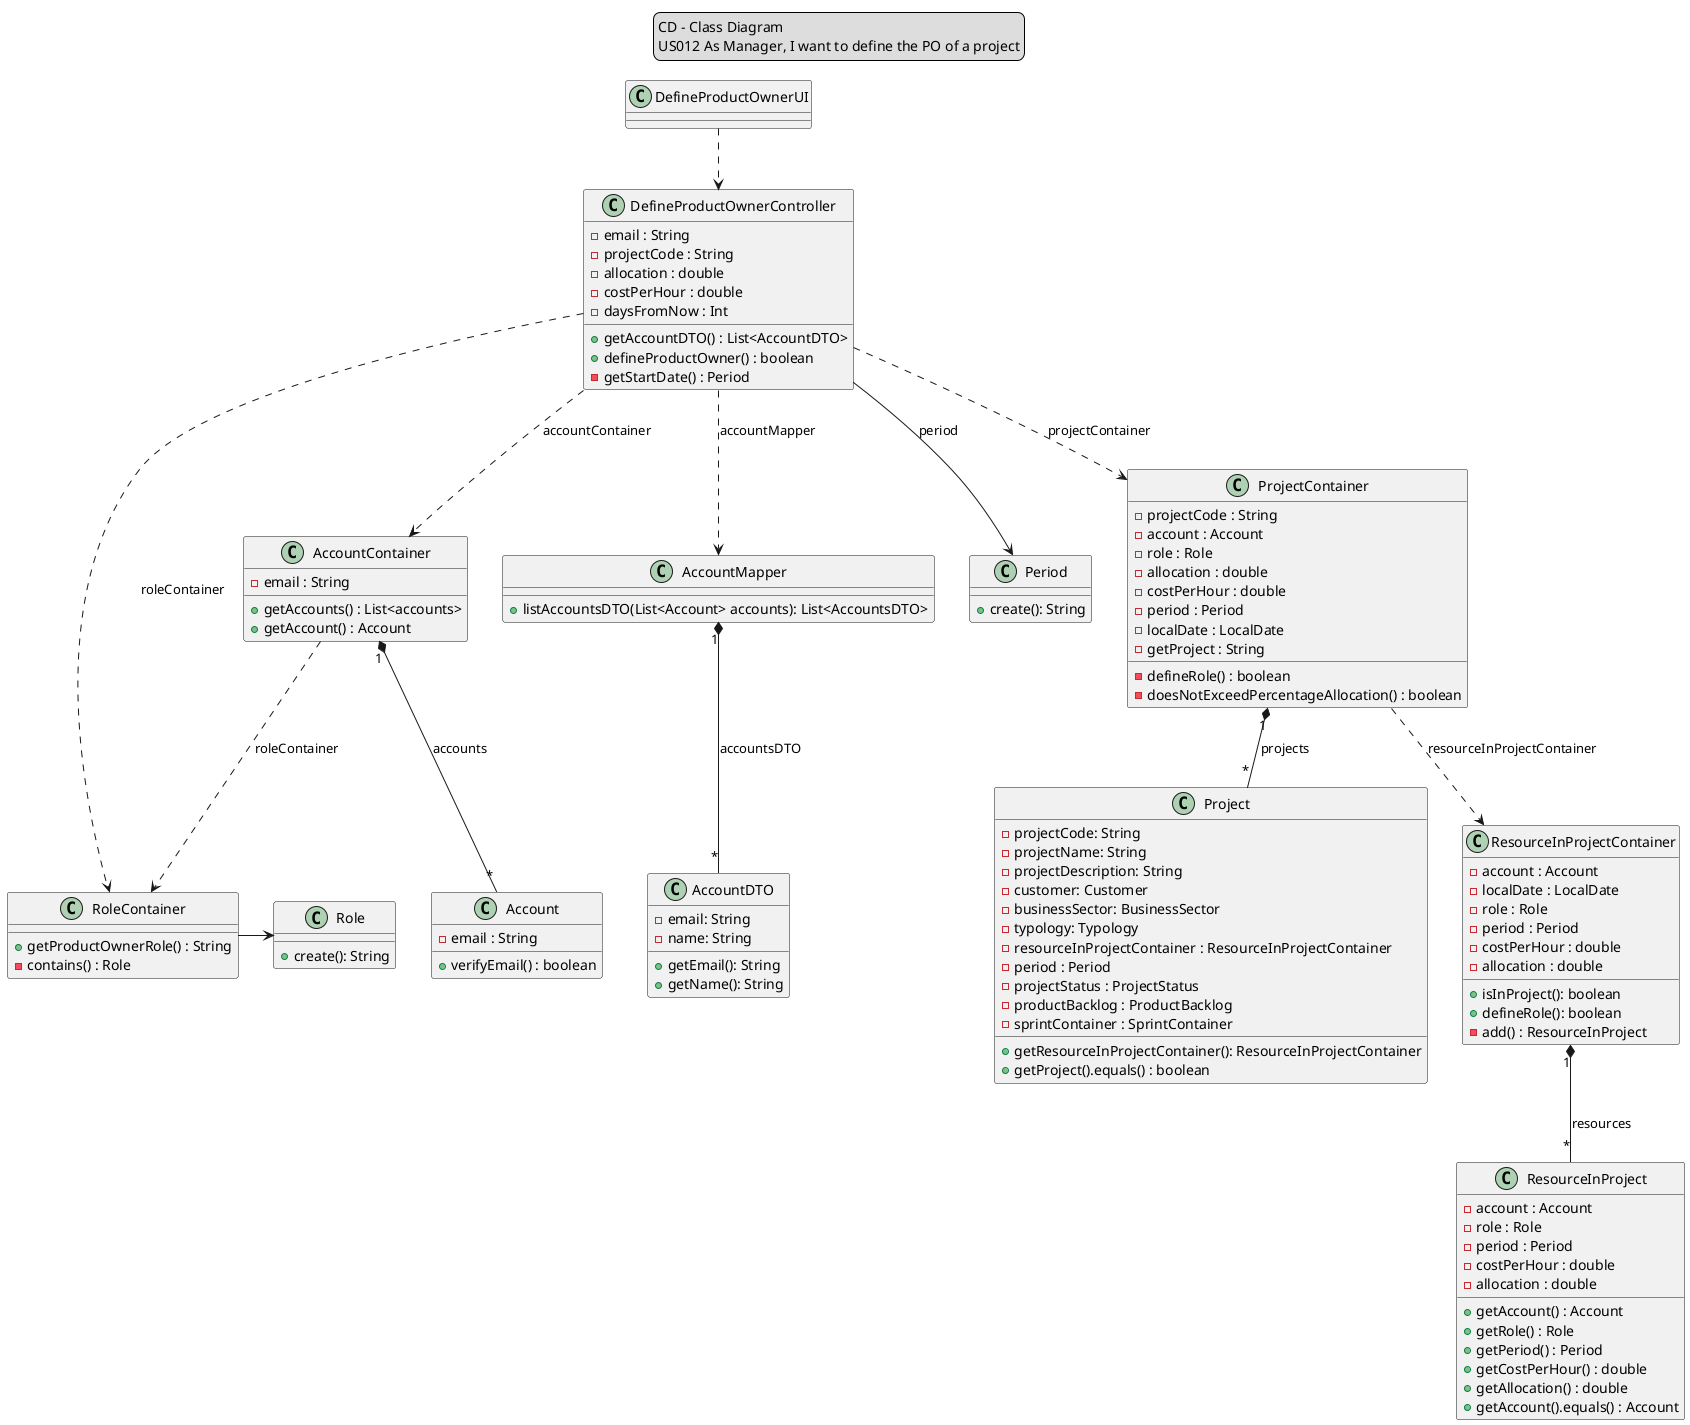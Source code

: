 @startuml

skinparam sequenceMessageAlign center

legend top
CD - Class Diagram
US012 As Manager, I want to define the PO of a project
end legend

DefineProductOwnerUI ..> DefineProductOwnerController

DefineProductOwnerController ..> AccountContainer :accountContainer
DefineProductOwnerController ..> AccountMapper :accountMapper
DefineProductOwnerController --> Period :period
DefineProductOwnerController ..> RoleContainer :roleContainer
DefineProductOwnerController ..> ProjectContainer :projectContainer

AccountContainer ..> RoleContainer :roleContainer
AccountContainer "1"*--"*" Account :accounts

AccountMapper "1"*--"*" AccountDTO :accountsDTO

ProjectContainer "1"*--"*" Project :projects
ProjectContainer ..> ResourceInProjectContainer :resourceInProjectContainer

ResourceInProjectContainer "1"*--"*" ResourceInProject :resources

RoleContainer -> Role


class DefineProductOwnerUI{
}

class DefineProductOwnerController{
-email : String
-projectCode : String
-allocation : double
-costPerHour : double
-daysFromNow : Int
+getAccountDTO() : List<AccountDTO>
+defineProductOwner() : boolean
-getStartDate() : Period
}

class AccountContainer{
-email : String
+getAccounts() : List<accounts>
+getAccount() : Account
}

class Account{
-email : String
+verifyEmail() : boolean
}

class AccountMapper{
+listAccountsDTO(List<Account> accounts): List<AccountsDTO>
}

class ProjectContainer{
-projectCode : String
-account : Account
-role : Role
-allocation : double
-costPerHour : double
-period : Period
-localDate : LocalDate
-defineRole() : boolean
-doesNotExceedPercentageAllocation() : boolean
-getProject : String
}

class Project{
-projectCode: String
-projectName: String
-projectDescription: String
-customer: Customer
-businessSector: BusinessSector
-typology: Typology
-resourceInProjectContainer : ResourceInProjectContainer
-period : Period
-projectStatus : ProjectStatus
-productBacklog : ProductBacklog
-sprintContainer : SprintContainer
+getResourceInProjectContainer(): ResourceInProjectContainer
+getProject().equals() : boolean
}

class ResourceInProjectContainer{
-account : Account
-localDate : LocalDate
-role : Role
-period : Period
-costPerHour : double
-allocation : double
+isInProject(): boolean
+defineRole(): boolean
-add() : ResourceInProject
}

class ResourceInProject{
-account : Account
-role : Role
-period : Period
-costPerHour : double
-allocation : double
+getAccount() : Account
+getRole() : Role
+getPeriod() : Period
+getCostPerHour() : double
+getAllocation() : double
+getAccount().equals() : Account
}

class RoleContainer{
+getProductOwnerRole() : String
-contains() : Role
}

class AccountDTO{
-email: String
-name: String
+getEmail(): String
+getName(): String
}

class Period {
+create(): String
}

class Role {
+create(): String
}
@enduml